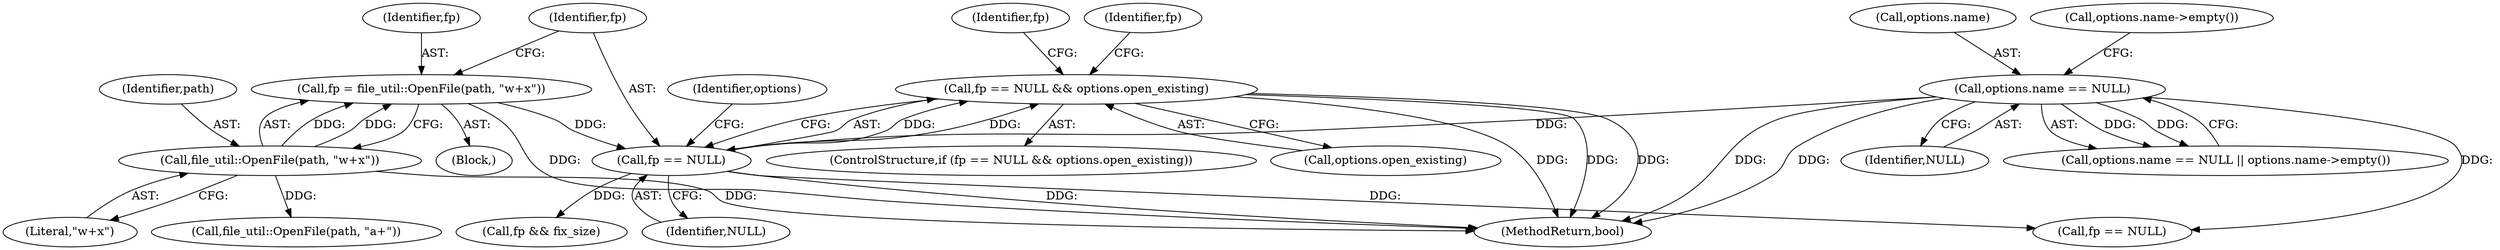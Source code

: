 digraph "0_Chrome_afb848acb43ba316097ab4fddfa38dbd80bc6a71@API" {
"1000175" [label="(Call,fp == NULL && options.open_existing)"];
"1000176" [label="(Call,fp == NULL)"];
"1000169" [label="(Call,fp = file_util::OpenFile(path, \"w+x\"))"];
"1000171" [label="(Call,file_util::OpenFile(path, \"w+x\"))"];
"1000126" [label="(Call,options.name == NULL)"];
"1000192" [label="(Call,fp && fix_size)"];
"1000169" [label="(Call,fp = file_util::OpenFile(path, \"w+x\"))"];
"1000174" [label="(ControlStructure,if (fp == NULL && options.open_existing))"];
"1000172" [label="(Identifier,path)"];
"1000185" [label="(Call,file_util::OpenFile(path, \"a+\"))"];
"1000175" [label="(Call,fp == NULL && options.open_existing)"];
"1000126" [label="(Call,options.name == NULL)"];
"1000291" [label="(MethodReturn,bool)"];
"1000178" [label="(Identifier,NULL)"];
"1000193" [label="(Identifier,fp)"];
"1000177" [label="(Identifier,fp)"];
"1000179" [label="(Call,options.open_existing)"];
"1000130" [label="(Identifier,NULL)"];
"1000171" [label="(Call,file_util::OpenFile(path, \"w+x\"))"];
"1000125" [label="(Call,options.name == NULL || options.name->empty())"];
"1000173" [label="(Literal,\"w+x\")"];
"1000244" [label="(Call,fp == NULL)"];
"1000170" [label="(Identifier,fp)"];
"1000157" [label="(Block,)"];
"1000176" [label="(Call,fp == NULL)"];
"1000180" [label="(Identifier,options)"];
"1000127" [label="(Call,options.name)"];
"1000131" [label="(Call,options.name->empty())"];
"1000184" [label="(Identifier,fp)"];
"1000175" -> "1000174"  [label="AST: "];
"1000175" -> "1000176"  [label="CFG: "];
"1000175" -> "1000179"  [label="CFG: "];
"1000176" -> "1000175"  [label="AST: "];
"1000179" -> "1000175"  [label="AST: "];
"1000184" -> "1000175"  [label="CFG: "];
"1000193" -> "1000175"  [label="CFG: "];
"1000175" -> "1000291"  [label="DDG: "];
"1000175" -> "1000291"  [label="DDG: "];
"1000175" -> "1000291"  [label="DDG: "];
"1000176" -> "1000175"  [label="DDG: "];
"1000176" -> "1000175"  [label="DDG: "];
"1000176" -> "1000178"  [label="CFG: "];
"1000177" -> "1000176"  [label="AST: "];
"1000178" -> "1000176"  [label="AST: "];
"1000180" -> "1000176"  [label="CFG: "];
"1000176" -> "1000291"  [label="DDG: "];
"1000169" -> "1000176"  [label="DDG: "];
"1000126" -> "1000176"  [label="DDG: "];
"1000176" -> "1000192"  [label="DDG: "];
"1000176" -> "1000244"  [label="DDG: "];
"1000169" -> "1000157"  [label="AST: "];
"1000169" -> "1000171"  [label="CFG: "];
"1000170" -> "1000169"  [label="AST: "];
"1000171" -> "1000169"  [label="AST: "];
"1000177" -> "1000169"  [label="CFG: "];
"1000169" -> "1000291"  [label="DDG: "];
"1000171" -> "1000169"  [label="DDG: "];
"1000171" -> "1000169"  [label="DDG: "];
"1000171" -> "1000173"  [label="CFG: "];
"1000172" -> "1000171"  [label="AST: "];
"1000173" -> "1000171"  [label="AST: "];
"1000171" -> "1000291"  [label="DDG: "];
"1000171" -> "1000185"  [label="DDG: "];
"1000126" -> "1000125"  [label="AST: "];
"1000126" -> "1000130"  [label="CFG: "];
"1000127" -> "1000126"  [label="AST: "];
"1000130" -> "1000126"  [label="AST: "];
"1000131" -> "1000126"  [label="CFG: "];
"1000125" -> "1000126"  [label="CFG: "];
"1000126" -> "1000291"  [label="DDG: "];
"1000126" -> "1000291"  [label="DDG: "];
"1000126" -> "1000125"  [label="DDG: "];
"1000126" -> "1000125"  [label="DDG: "];
"1000126" -> "1000244"  [label="DDG: "];
}
